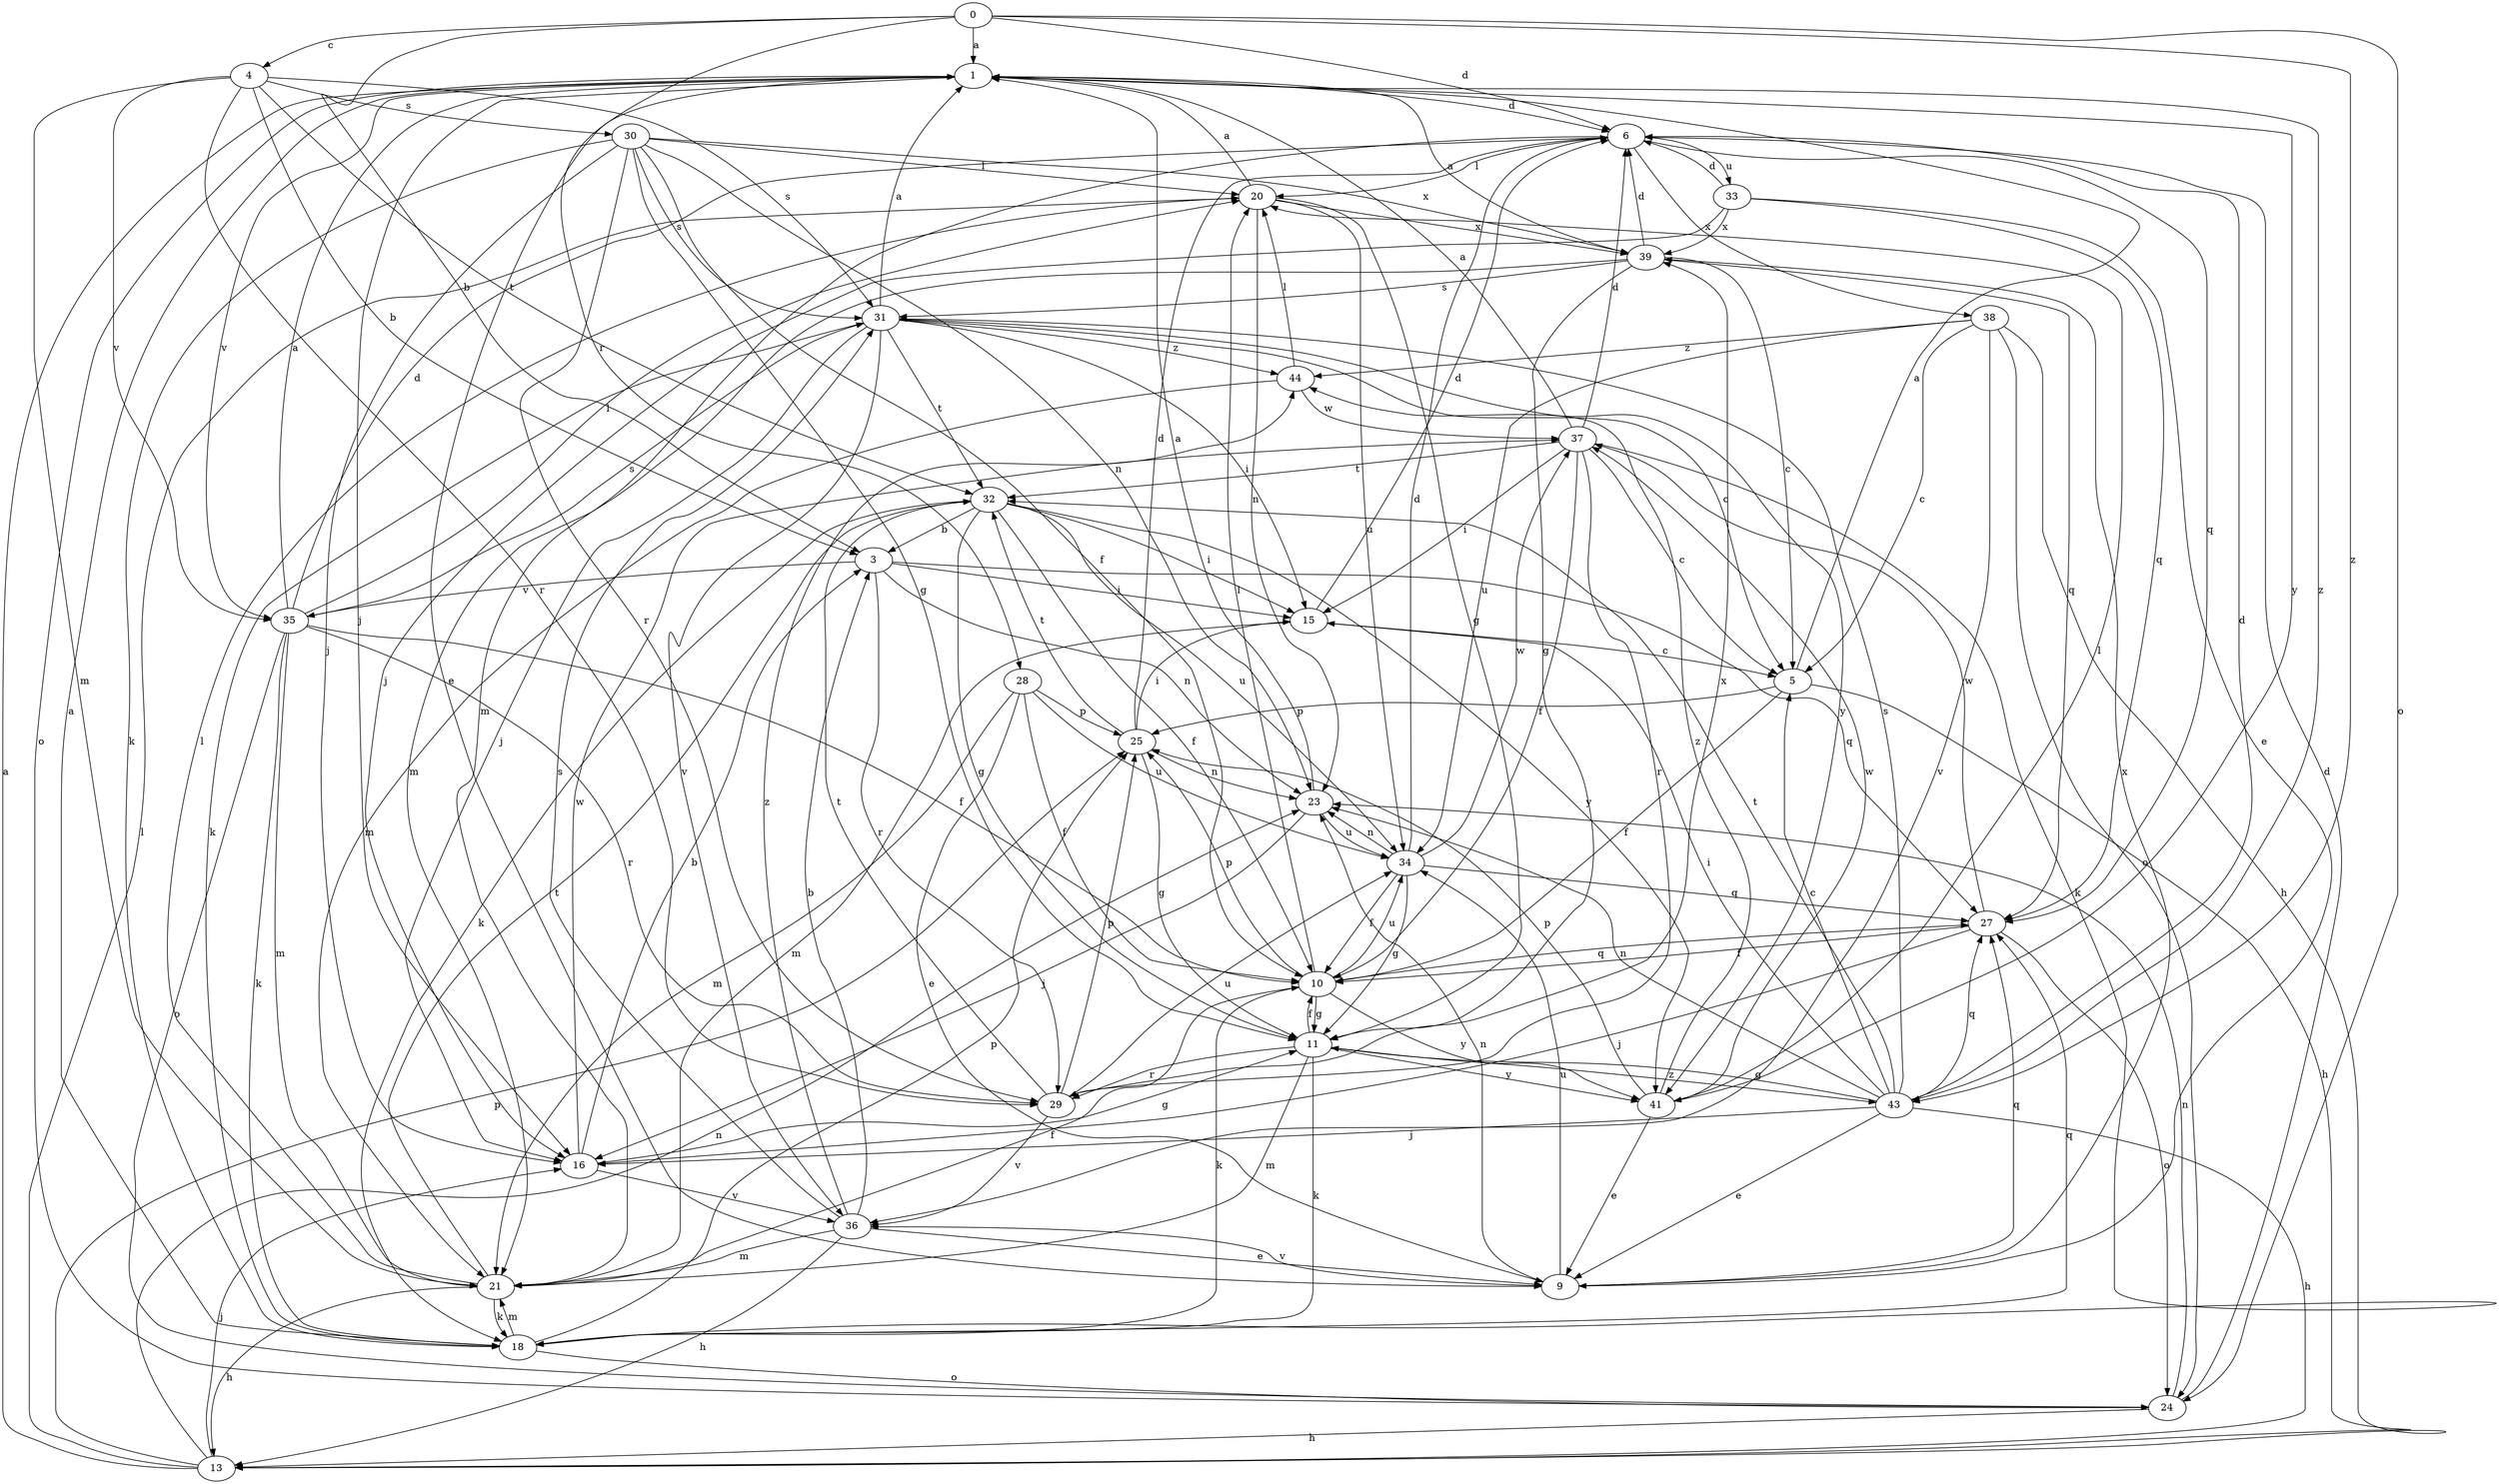 strict digraph  {
0;
1;
3;
4;
5;
6;
9;
10;
11;
13;
15;
16;
18;
20;
21;
23;
24;
25;
27;
28;
29;
30;
31;
32;
33;
34;
35;
36;
37;
38;
39;
41;
43;
44;
0 -> 1  [label=a];
0 -> 3  [label=b];
0 -> 4  [label=c];
0 -> 6  [label=d];
0 -> 24  [label=o];
0 -> 28  [label=r];
0 -> 43  [label=z];
1 -> 6  [label=d];
1 -> 9  [label=e];
1 -> 16  [label=j];
1 -> 24  [label=o];
1 -> 35  [label=v];
1 -> 41  [label=y];
1 -> 43  [label=z];
3 -> 15  [label=i];
3 -> 23  [label=n];
3 -> 27  [label=q];
3 -> 29  [label=r];
3 -> 35  [label=v];
4 -> 3  [label=b];
4 -> 21  [label=m];
4 -> 29  [label=r];
4 -> 30  [label=s];
4 -> 31  [label=s];
4 -> 32  [label=t];
4 -> 35  [label=v];
5 -> 1  [label=a];
5 -> 10  [label=f];
5 -> 13  [label=h];
5 -> 25  [label=p];
6 -> 20  [label=l];
6 -> 21  [label=m];
6 -> 27  [label=q];
6 -> 33  [label=u];
6 -> 38  [label=x];
9 -> 23  [label=n];
9 -> 27  [label=q];
9 -> 34  [label=u];
9 -> 36  [label=v];
9 -> 39  [label=x];
10 -> 11  [label=g];
10 -> 18  [label=k];
10 -> 20  [label=l];
10 -> 25  [label=p];
10 -> 27  [label=q];
10 -> 34  [label=u];
10 -> 41  [label=y];
11 -> 10  [label=f];
11 -> 18  [label=k];
11 -> 21  [label=m];
11 -> 29  [label=r];
11 -> 41  [label=y];
11 -> 43  [label=z];
13 -> 1  [label=a];
13 -> 16  [label=j];
13 -> 20  [label=l];
13 -> 23  [label=n];
13 -> 25  [label=p];
15 -> 5  [label=c];
15 -> 6  [label=d];
15 -> 21  [label=m];
16 -> 3  [label=b];
16 -> 11  [label=g];
16 -> 36  [label=v];
16 -> 37  [label=w];
18 -> 1  [label=a];
18 -> 21  [label=m];
18 -> 24  [label=o];
18 -> 25  [label=p];
18 -> 27  [label=q];
20 -> 1  [label=a];
20 -> 11  [label=g];
20 -> 23  [label=n];
20 -> 34  [label=u];
20 -> 39  [label=x];
21 -> 10  [label=f];
21 -> 13  [label=h];
21 -> 18  [label=k];
21 -> 20  [label=l];
21 -> 32  [label=t];
23 -> 1  [label=a];
23 -> 16  [label=j];
23 -> 34  [label=u];
24 -> 6  [label=d];
24 -> 13  [label=h];
24 -> 23  [label=n];
25 -> 6  [label=d];
25 -> 11  [label=g];
25 -> 15  [label=i];
25 -> 23  [label=n];
25 -> 32  [label=t];
27 -> 10  [label=f];
27 -> 16  [label=j];
27 -> 24  [label=o];
27 -> 37  [label=w];
28 -> 9  [label=e];
28 -> 10  [label=f];
28 -> 21  [label=m];
28 -> 25  [label=p];
28 -> 34  [label=u];
29 -> 25  [label=p];
29 -> 32  [label=t];
29 -> 34  [label=u];
29 -> 36  [label=v];
29 -> 39  [label=x];
30 -> 10  [label=f];
30 -> 11  [label=g];
30 -> 16  [label=j];
30 -> 18  [label=k];
30 -> 20  [label=l];
30 -> 23  [label=n];
30 -> 29  [label=r];
30 -> 31  [label=s];
30 -> 39  [label=x];
31 -> 1  [label=a];
31 -> 5  [label=c];
31 -> 15  [label=i];
31 -> 16  [label=j];
31 -> 18  [label=k];
31 -> 32  [label=t];
31 -> 36  [label=v];
31 -> 41  [label=y];
31 -> 44  [label=z];
32 -> 3  [label=b];
32 -> 10  [label=f];
32 -> 11  [label=g];
32 -> 15  [label=i];
32 -> 18  [label=k];
32 -> 34  [label=u];
32 -> 41  [label=y];
33 -> 6  [label=d];
33 -> 9  [label=e];
33 -> 16  [label=j];
33 -> 27  [label=q];
33 -> 39  [label=x];
34 -> 6  [label=d];
34 -> 10  [label=f];
34 -> 11  [label=g];
34 -> 23  [label=n];
34 -> 27  [label=q];
34 -> 37  [label=w];
35 -> 1  [label=a];
35 -> 6  [label=d];
35 -> 10  [label=f];
35 -> 18  [label=k];
35 -> 20  [label=l];
35 -> 21  [label=m];
35 -> 24  [label=o];
35 -> 29  [label=r];
35 -> 31  [label=s];
36 -> 3  [label=b];
36 -> 9  [label=e];
36 -> 13  [label=h];
36 -> 21  [label=m];
36 -> 31  [label=s];
36 -> 44  [label=z];
37 -> 1  [label=a];
37 -> 5  [label=c];
37 -> 6  [label=d];
37 -> 10  [label=f];
37 -> 15  [label=i];
37 -> 18  [label=k];
37 -> 29  [label=r];
37 -> 32  [label=t];
38 -> 5  [label=c];
38 -> 13  [label=h];
38 -> 24  [label=o];
38 -> 34  [label=u];
38 -> 36  [label=v];
38 -> 44  [label=z];
39 -> 1  [label=a];
39 -> 5  [label=c];
39 -> 6  [label=d];
39 -> 11  [label=g];
39 -> 21  [label=m];
39 -> 27  [label=q];
39 -> 31  [label=s];
41 -> 9  [label=e];
41 -> 20  [label=l];
41 -> 25  [label=p];
41 -> 37  [label=w];
41 -> 44  [label=z];
43 -> 5  [label=c];
43 -> 6  [label=d];
43 -> 9  [label=e];
43 -> 11  [label=g];
43 -> 13  [label=h];
43 -> 15  [label=i];
43 -> 16  [label=j];
43 -> 23  [label=n];
43 -> 27  [label=q];
43 -> 31  [label=s];
43 -> 32  [label=t];
44 -> 20  [label=l];
44 -> 21  [label=m];
44 -> 37  [label=w];
}

